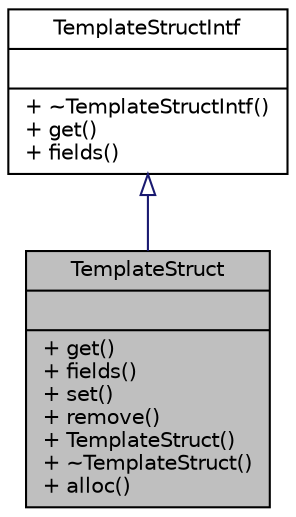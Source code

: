 digraph "TemplateStruct"
{
 // LATEX_PDF_SIZE
  edge [fontname="Helvetica",fontsize="10",labelfontname="Helvetica",labelfontsize="10"];
  node [fontname="Helvetica",fontsize="10",shape=record];
  Node1 [label="{TemplateStruct\n||+ get()\l+ fields()\l+ set()\l+ remove()\l+ TemplateStruct()\l+ ~TemplateStruct()\l+ alloc()\l}",height=0.2,width=0.4,color="black", fillcolor="grey75", style="filled", fontcolor="black",tooltip="Default implementation of a context value of type struct."];
  Node2 -> Node1 [dir="back",color="midnightblue",fontsize="10",style="solid",arrowtail="onormal",fontname="Helvetica"];
  Node2 [label="{TemplateStructIntf\n||+ ~TemplateStructIntf()\l+ get()\l+ fields()\l}",height=0.2,width=0.4,color="black", fillcolor="white", style="filled",URL="$classTemplateStructIntf.html",tooltip="Abstract interface for a context value of type struct."];
}
